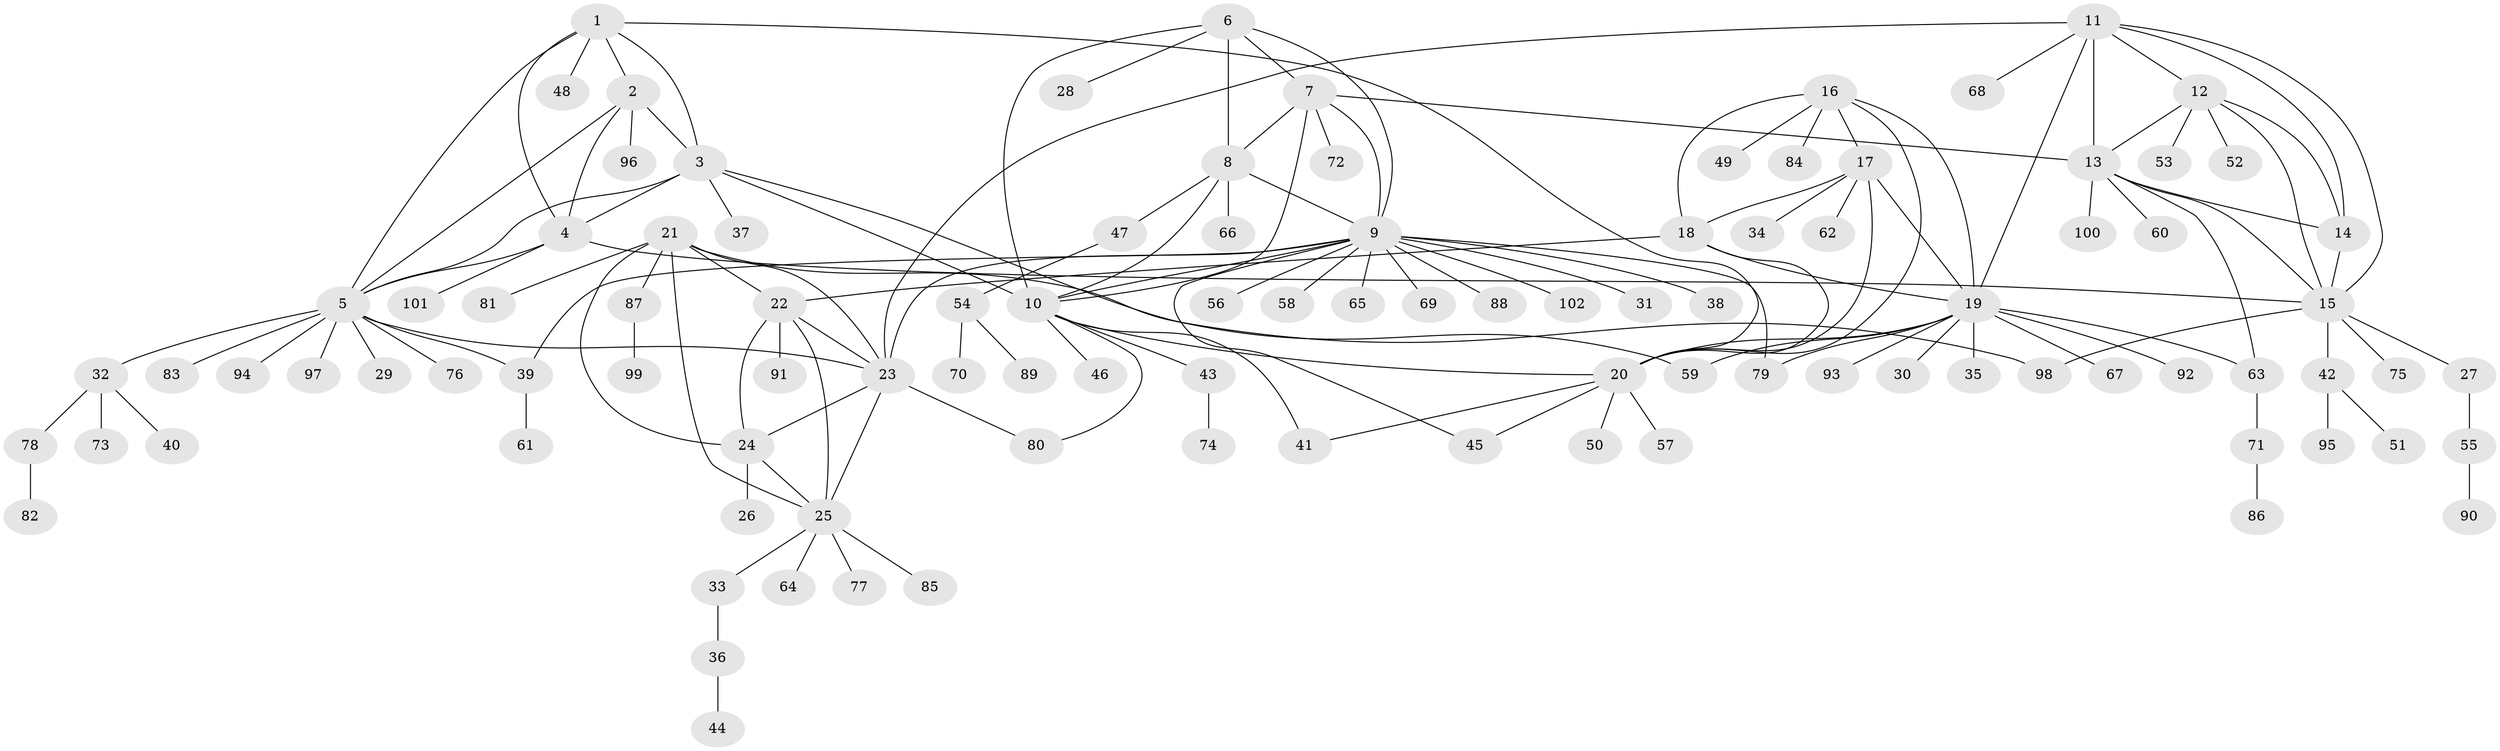 // coarse degree distribution, {5: 0.05, 4: 0.05, 3: 0.025, 1: 0.75, 10: 0.025, 11: 0.025, 7: 0.05, 6: 0.025}
// Generated by graph-tools (version 1.1) at 2025/58/03/04/25 21:58:16]
// undirected, 102 vertices, 145 edges
graph export_dot {
graph [start="1"]
  node [color=gray90,style=filled];
  1;
  2;
  3;
  4;
  5;
  6;
  7;
  8;
  9;
  10;
  11;
  12;
  13;
  14;
  15;
  16;
  17;
  18;
  19;
  20;
  21;
  22;
  23;
  24;
  25;
  26;
  27;
  28;
  29;
  30;
  31;
  32;
  33;
  34;
  35;
  36;
  37;
  38;
  39;
  40;
  41;
  42;
  43;
  44;
  45;
  46;
  47;
  48;
  49;
  50;
  51;
  52;
  53;
  54;
  55;
  56;
  57;
  58;
  59;
  60;
  61;
  62;
  63;
  64;
  65;
  66;
  67;
  68;
  69;
  70;
  71;
  72;
  73;
  74;
  75;
  76;
  77;
  78;
  79;
  80;
  81;
  82;
  83;
  84;
  85;
  86;
  87;
  88;
  89;
  90;
  91;
  92;
  93;
  94;
  95;
  96;
  97;
  98;
  99;
  100;
  101;
  102;
  1 -- 2;
  1 -- 3;
  1 -- 4;
  1 -- 5;
  1 -- 20;
  1 -- 48;
  2 -- 3;
  2 -- 4;
  2 -- 5;
  2 -- 96;
  3 -- 4;
  3 -- 5;
  3 -- 10;
  3 -- 37;
  3 -- 59;
  4 -- 5;
  4 -- 15;
  4 -- 101;
  5 -- 23;
  5 -- 29;
  5 -- 32;
  5 -- 39;
  5 -- 76;
  5 -- 83;
  5 -- 94;
  5 -- 97;
  6 -- 7;
  6 -- 8;
  6 -- 9;
  6 -- 10;
  6 -- 28;
  7 -- 8;
  7 -- 9;
  7 -- 10;
  7 -- 13;
  7 -- 72;
  8 -- 9;
  8 -- 10;
  8 -- 47;
  8 -- 66;
  9 -- 10;
  9 -- 23;
  9 -- 31;
  9 -- 38;
  9 -- 39;
  9 -- 45;
  9 -- 56;
  9 -- 58;
  9 -- 65;
  9 -- 69;
  9 -- 79;
  9 -- 88;
  9 -- 102;
  10 -- 20;
  10 -- 41;
  10 -- 43;
  10 -- 46;
  10 -- 80;
  11 -- 12;
  11 -- 13;
  11 -- 14;
  11 -- 15;
  11 -- 19;
  11 -- 23;
  11 -- 68;
  12 -- 13;
  12 -- 14;
  12 -- 15;
  12 -- 52;
  12 -- 53;
  13 -- 14;
  13 -- 15;
  13 -- 60;
  13 -- 63;
  13 -- 100;
  14 -- 15;
  15 -- 27;
  15 -- 42;
  15 -- 75;
  15 -- 98;
  16 -- 17;
  16 -- 18;
  16 -- 19;
  16 -- 20;
  16 -- 49;
  16 -- 84;
  17 -- 18;
  17 -- 19;
  17 -- 20;
  17 -- 34;
  17 -- 62;
  18 -- 19;
  18 -- 20;
  18 -- 22;
  19 -- 20;
  19 -- 30;
  19 -- 35;
  19 -- 59;
  19 -- 63;
  19 -- 67;
  19 -- 79;
  19 -- 92;
  19 -- 93;
  20 -- 41;
  20 -- 45;
  20 -- 50;
  20 -- 57;
  21 -- 22;
  21 -- 23;
  21 -- 24;
  21 -- 25;
  21 -- 81;
  21 -- 87;
  21 -- 98;
  22 -- 23;
  22 -- 24;
  22 -- 25;
  22 -- 91;
  23 -- 24;
  23 -- 25;
  23 -- 80;
  24 -- 25;
  24 -- 26;
  25 -- 33;
  25 -- 64;
  25 -- 77;
  25 -- 85;
  27 -- 55;
  32 -- 40;
  32 -- 73;
  32 -- 78;
  33 -- 36;
  36 -- 44;
  39 -- 61;
  42 -- 51;
  42 -- 95;
  43 -- 74;
  47 -- 54;
  54 -- 70;
  54 -- 89;
  55 -- 90;
  63 -- 71;
  71 -- 86;
  78 -- 82;
  87 -- 99;
}
